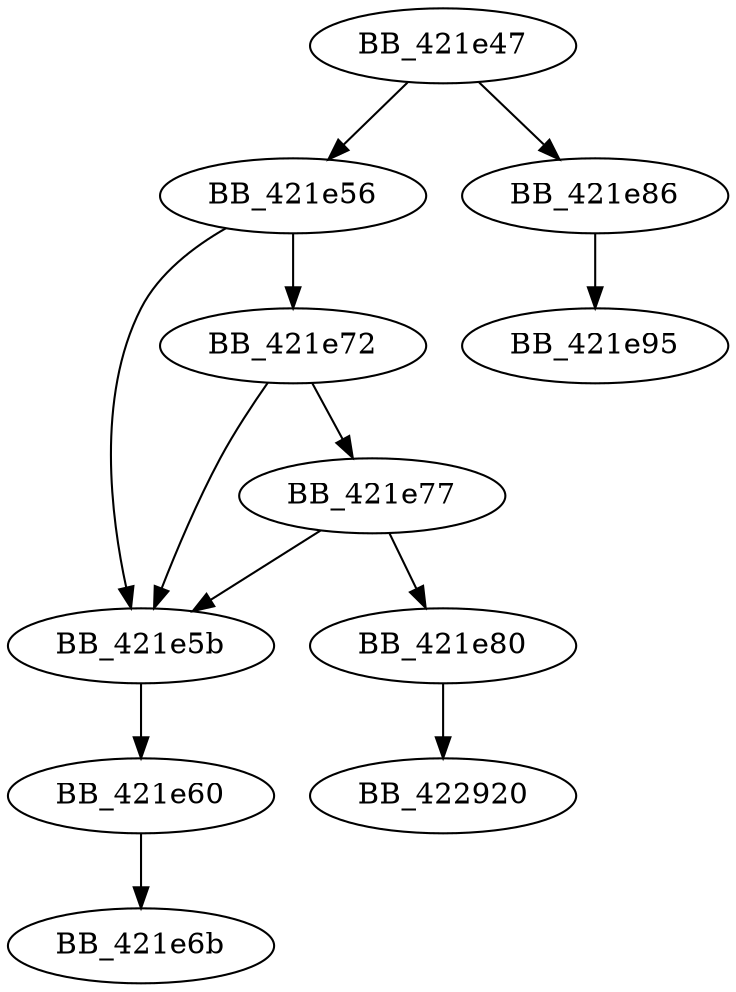 DiGraph __strnicmp{
BB_421e47->BB_421e56
BB_421e47->BB_421e86
BB_421e56->BB_421e5b
BB_421e56->BB_421e72
BB_421e5b->BB_421e60
BB_421e60->BB_421e6b
BB_421e72->BB_421e5b
BB_421e72->BB_421e77
BB_421e77->BB_421e5b
BB_421e77->BB_421e80
BB_421e80->BB_422920
BB_421e86->BB_421e95
}

